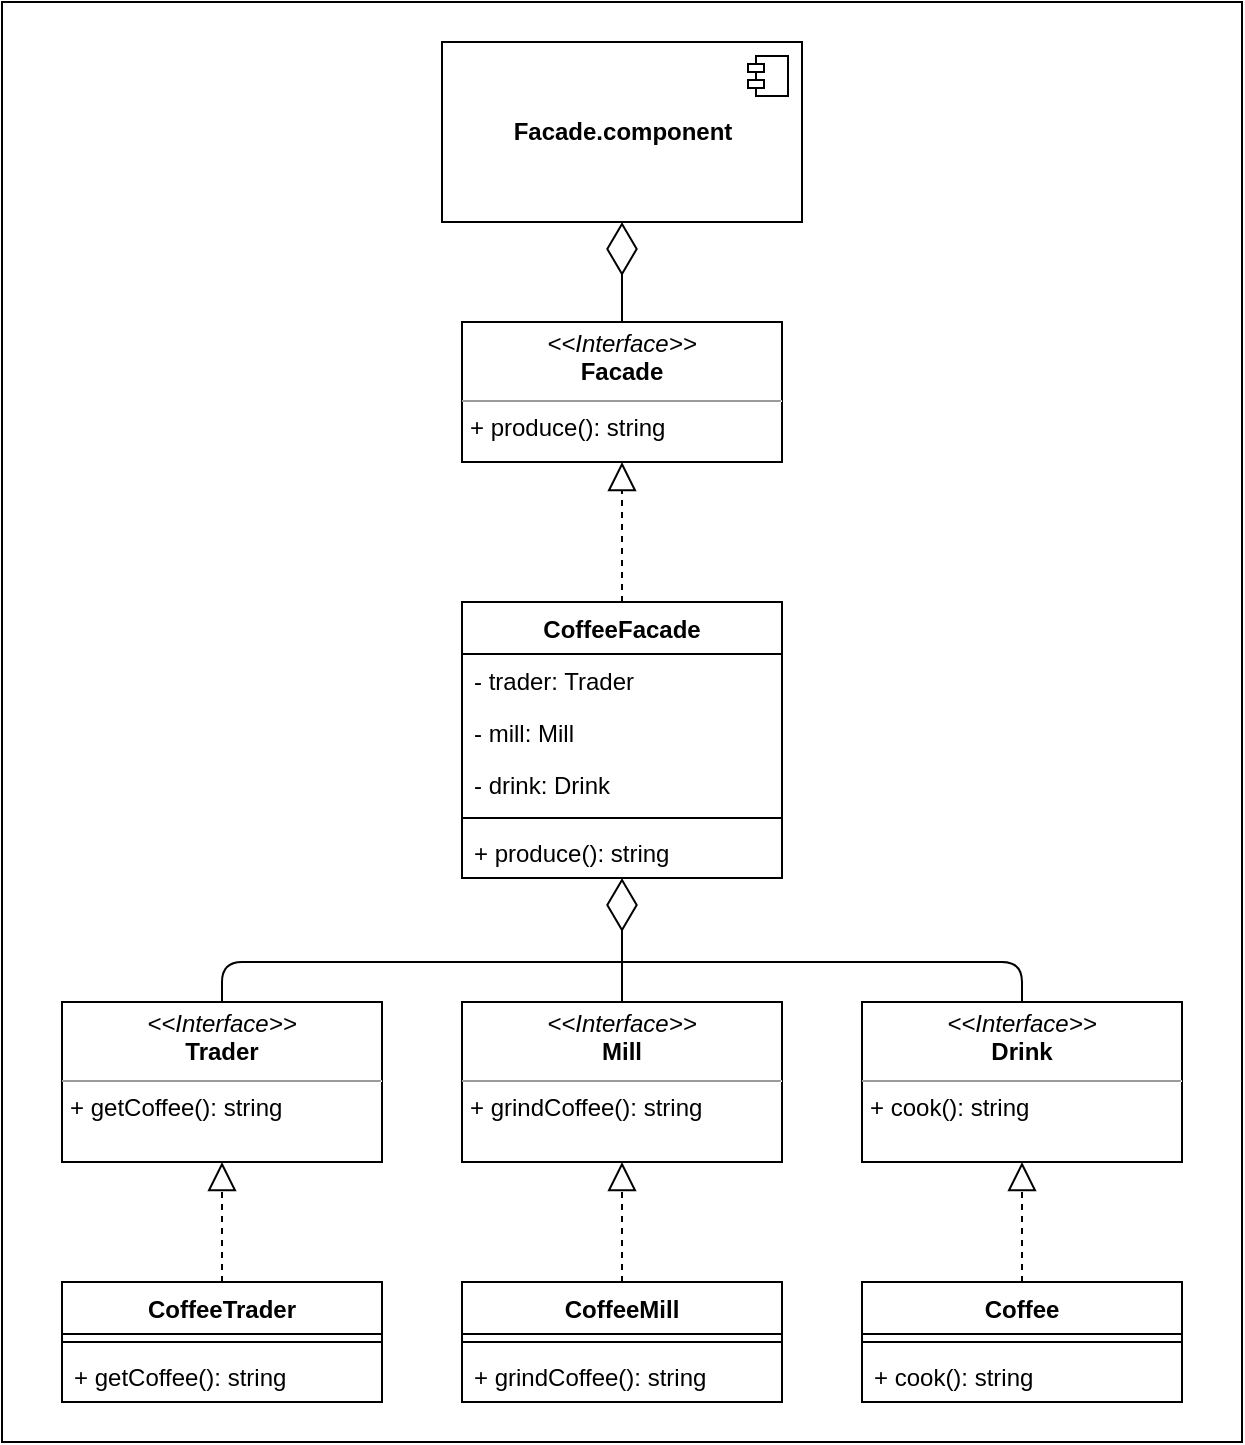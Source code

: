 <mxfile version="13.10.0" type="device"><diagram id="tI8BKjKaUN97FeS850yl" name="Page-1"><mxGraphModel dx="1441" dy="807" grid="1" gridSize="10" guides="1" tooltips="1" connect="1" arrows="1" fold="1" page="1" pageScale="1" pageWidth="827" pageHeight="1169" math="0" shadow="0"><root><mxCell id="0"/><mxCell id="1" parent="0"/><mxCell id="l2gwleiO3OxRZE5Enl67-31" value="" style="rounded=0;whiteSpace=wrap;html=1;" vertex="1" parent="1"><mxGeometry x="50" width="620" height="720" as="geometry"/></mxCell><mxCell id="l2gwleiO3OxRZE5Enl67-1" value="&lt;p style=&quot;margin: 0px ; margin-top: 4px ; text-align: center&quot;&gt;&lt;i&gt;&amp;lt;&amp;lt;Interface&amp;gt;&amp;gt;&lt;/i&gt;&lt;br&gt;&lt;b&gt;Facade&lt;/b&gt;&lt;/p&gt;&lt;hr size=&quot;1&quot;&gt;&lt;p style=&quot;margin: 0px ; margin-left: 4px&quot;&gt;+ produce(): string&lt;/p&gt;" style="verticalAlign=top;align=left;overflow=fill;fontSize=12;fontFamily=Helvetica;html=1;" vertex="1" parent="1"><mxGeometry x="280" y="160" width="160" height="70" as="geometry"/></mxCell><mxCell id="l2gwleiO3OxRZE5Enl67-2" value="CoffeeFacade" style="swimlane;fontStyle=1;align=center;verticalAlign=top;childLayout=stackLayout;horizontal=1;startSize=26;horizontalStack=0;resizeParent=1;resizeParentMax=0;resizeLast=0;collapsible=1;marginBottom=0;" vertex="1" parent="1"><mxGeometry x="280" y="300" width="160" height="138" as="geometry"/></mxCell><mxCell id="l2gwleiO3OxRZE5Enl67-3" value="- trader: Trader" style="text;strokeColor=none;fillColor=none;align=left;verticalAlign=top;spacingLeft=4;spacingRight=4;overflow=hidden;rotatable=0;points=[[0,0.5],[1,0.5]];portConstraint=eastwest;" vertex="1" parent="l2gwleiO3OxRZE5Enl67-2"><mxGeometry y="26" width="160" height="26" as="geometry"/></mxCell><mxCell id="l2gwleiO3OxRZE5Enl67-6" value="- mill: Mill" style="text;strokeColor=none;fillColor=none;align=left;verticalAlign=top;spacingLeft=4;spacingRight=4;overflow=hidden;rotatable=0;points=[[0,0.5],[1,0.5]];portConstraint=eastwest;" vertex="1" parent="l2gwleiO3OxRZE5Enl67-2"><mxGeometry y="52" width="160" height="26" as="geometry"/></mxCell><mxCell id="l2gwleiO3OxRZE5Enl67-7" value="- drink: Drink" style="text;strokeColor=none;fillColor=none;align=left;verticalAlign=top;spacingLeft=4;spacingRight=4;overflow=hidden;rotatable=0;points=[[0,0.5],[1,0.5]];portConstraint=eastwest;" vertex="1" parent="l2gwleiO3OxRZE5Enl67-2"><mxGeometry y="78" width="160" height="26" as="geometry"/></mxCell><mxCell id="l2gwleiO3OxRZE5Enl67-4" value="" style="line;strokeWidth=1;fillColor=none;align=left;verticalAlign=middle;spacingTop=-1;spacingLeft=3;spacingRight=3;rotatable=0;labelPosition=right;points=[];portConstraint=eastwest;" vertex="1" parent="l2gwleiO3OxRZE5Enl67-2"><mxGeometry y="104" width="160" height="8" as="geometry"/></mxCell><mxCell id="l2gwleiO3OxRZE5Enl67-5" value="+ produce(): string" style="text;strokeColor=none;fillColor=none;align=left;verticalAlign=top;spacingLeft=4;spacingRight=4;overflow=hidden;rotatable=0;points=[[0,0.5],[1,0.5]];portConstraint=eastwest;" vertex="1" parent="l2gwleiO3OxRZE5Enl67-2"><mxGeometry y="112" width="160" height="26" as="geometry"/></mxCell><mxCell id="l2gwleiO3OxRZE5Enl67-8" value="" style="endArrow=block;dashed=1;endFill=0;endSize=12;html=1;entryX=0.5;entryY=1;entryDx=0;entryDy=0;exitX=0.5;exitY=0;exitDx=0;exitDy=0;" edge="1" parent="1" source="l2gwleiO3OxRZE5Enl67-2" target="l2gwleiO3OxRZE5Enl67-1"><mxGeometry width="160" relative="1" as="geometry"><mxPoint x="370" y="580" as="sourcePoint"/><mxPoint x="530" y="580" as="targetPoint"/></mxGeometry></mxCell><mxCell id="l2gwleiO3OxRZE5Enl67-9" value="&lt;p style=&quot;margin: 0px ; margin-top: 4px ; text-align: center&quot;&gt;&lt;i&gt;&amp;lt;&amp;lt;Interface&amp;gt;&amp;gt;&lt;/i&gt;&lt;br&gt;&lt;b&gt;Trader&lt;/b&gt;&lt;/p&gt;&lt;hr size=&quot;1&quot;&gt;&lt;p style=&quot;margin: 0px ; margin-left: 4px&quot;&gt;+ getCoffee(): string&lt;/p&gt;" style="verticalAlign=top;align=left;overflow=fill;fontSize=12;fontFamily=Helvetica;html=1;" vertex="1" parent="1"><mxGeometry x="80" y="500" width="160" height="80" as="geometry"/></mxCell><mxCell id="l2gwleiO3OxRZE5Enl67-10" value="&lt;p style=&quot;margin: 0px ; margin-top: 4px ; text-align: center&quot;&gt;&lt;i&gt;&amp;lt;&amp;lt;Interface&amp;gt;&amp;gt;&lt;/i&gt;&lt;br&gt;&lt;b&gt;Mill&lt;/b&gt;&lt;/p&gt;&lt;hr size=&quot;1&quot;&gt;&lt;p style=&quot;margin: 0px ; margin-left: 4px&quot;&gt;+ grindCoffee(): string&lt;/p&gt;" style="verticalAlign=top;align=left;overflow=fill;fontSize=12;fontFamily=Helvetica;html=1;" vertex="1" parent="1"><mxGeometry x="280" y="500" width="160" height="80" as="geometry"/></mxCell><mxCell id="l2gwleiO3OxRZE5Enl67-11" value="&lt;p style=&quot;margin: 0px ; margin-top: 4px ; text-align: center&quot;&gt;&lt;i&gt;&amp;lt;&amp;lt;Interface&amp;gt;&amp;gt;&lt;/i&gt;&lt;br&gt;&lt;b&gt;Drink&lt;/b&gt;&lt;/p&gt;&lt;hr size=&quot;1&quot;&gt;&lt;p style=&quot;margin: 0px ; margin-left: 4px&quot;&gt;+ cook(): string&lt;/p&gt;" style="verticalAlign=top;align=left;overflow=fill;fontSize=12;fontFamily=Helvetica;html=1;" vertex="1" parent="1"><mxGeometry x="480" y="500" width="160" height="80" as="geometry"/></mxCell><mxCell id="l2gwleiO3OxRZE5Enl67-13" value="" style="endArrow=diamondThin;endFill=0;endSize=24;html=1;entryX=0.5;entryY=1;entryDx=0;entryDy=0;entryPerimeter=0;exitX=0.5;exitY=0;exitDx=0;exitDy=0;" edge="1" parent="1" source="l2gwleiO3OxRZE5Enl67-10" target="l2gwleiO3OxRZE5Enl67-5"><mxGeometry width="160" relative="1" as="geometry"><mxPoint x="280" y="660" as="sourcePoint"/><mxPoint x="440" y="660" as="targetPoint"/></mxGeometry></mxCell><mxCell id="l2gwleiO3OxRZE5Enl67-14" value="" style="endArrow=none;html=1;entryX=0.5;entryY=0;entryDx=0;entryDy=0;exitX=0.5;exitY=0;exitDx=0;exitDy=0;" edge="1" parent="1" source="l2gwleiO3OxRZE5Enl67-9" target="l2gwleiO3OxRZE5Enl67-11"><mxGeometry width="50" height="50" relative="1" as="geometry"><mxPoint x="80" y="480" as="sourcePoint"/><mxPoint x="130" y="430" as="targetPoint"/><Array as="points"><mxPoint x="160" y="480"/><mxPoint x="560" y="480"/></Array></mxGeometry></mxCell><mxCell id="l2gwleiO3OxRZE5Enl67-15" value="CoffeeTrader" style="swimlane;fontStyle=1;align=center;verticalAlign=top;childLayout=stackLayout;horizontal=1;startSize=26;horizontalStack=0;resizeParent=1;resizeParentMax=0;resizeLast=0;collapsible=1;marginBottom=0;" vertex="1" parent="1"><mxGeometry x="80" y="640" width="160" height="60" as="geometry"/></mxCell><mxCell id="l2gwleiO3OxRZE5Enl67-17" value="" style="line;strokeWidth=1;fillColor=none;align=left;verticalAlign=middle;spacingTop=-1;spacingLeft=3;spacingRight=3;rotatable=0;labelPosition=right;points=[];portConstraint=eastwest;" vertex="1" parent="l2gwleiO3OxRZE5Enl67-15"><mxGeometry y="26" width="160" height="8" as="geometry"/></mxCell><mxCell id="l2gwleiO3OxRZE5Enl67-18" value="+ getCoffee(): string" style="text;strokeColor=none;fillColor=none;align=left;verticalAlign=top;spacingLeft=4;spacingRight=4;overflow=hidden;rotatable=0;points=[[0,0.5],[1,0.5]];portConstraint=eastwest;" vertex="1" parent="l2gwleiO3OxRZE5Enl67-15"><mxGeometry y="34" width="160" height="26" as="geometry"/></mxCell><mxCell id="l2gwleiO3OxRZE5Enl67-19" value="CoffeeMill" style="swimlane;fontStyle=1;align=center;verticalAlign=top;childLayout=stackLayout;horizontal=1;startSize=26;horizontalStack=0;resizeParent=1;resizeParentMax=0;resizeLast=0;collapsible=1;marginBottom=0;" vertex="1" parent="1"><mxGeometry x="280" y="640" width="160" height="60" as="geometry"/></mxCell><mxCell id="l2gwleiO3OxRZE5Enl67-20" value="" style="line;strokeWidth=1;fillColor=none;align=left;verticalAlign=middle;spacingTop=-1;spacingLeft=3;spacingRight=3;rotatable=0;labelPosition=right;points=[];portConstraint=eastwest;" vertex="1" parent="l2gwleiO3OxRZE5Enl67-19"><mxGeometry y="26" width="160" height="8" as="geometry"/></mxCell><mxCell id="l2gwleiO3OxRZE5Enl67-21" value="+ grindCoffee(): string" style="text;strokeColor=none;fillColor=none;align=left;verticalAlign=top;spacingLeft=4;spacingRight=4;overflow=hidden;rotatable=0;points=[[0,0.5],[1,0.5]];portConstraint=eastwest;" vertex="1" parent="l2gwleiO3OxRZE5Enl67-19"><mxGeometry y="34" width="160" height="26" as="geometry"/></mxCell><mxCell id="l2gwleiO3OxRZE5Enl67-22" value="Coffee" style="swimlane;fontStyle=1;align=center;verticalAlign=top;childLayout=stackLayout;horizontal=1;startSize=26;horizontalStack=0;resizeParent=1;resizeParentMax=0;resizeLast=0;collapsible=1;marginBottom=0;" vertex="1" parent="1"><mxGeometry x="480" y="640" width="160" height="60" as="geometry"/></mxCell><mxCell id="l2gwleiO3OxRZE5Enl67-23" value="" style="line;strokeWidth=1;fillColor=none;align=left;verticalAlign=middle;spacingTop=-1;spacingLeft=3;spacingRight=3;rotatable=0;labelPosition=right;points=[];portConstraint=eastwest;" vertex="1" parent="l2gwleiO3OxRZE5Enl67-22"><mxGeometry y="26" width="160" height="8" as="geometry"/></mxCell><mxCell id="l2gwleiO3OxRZE5Enl67-24" value="+ cook(): string" style="text;strokeColor=none;fillColor=none;align=left;verticalAlign=top;spacingLeft=4;spacingRight=4;overflow=hidden;rotatable=0;points=[[0,0.5],[1,0.5]];portConstraint=eastwest;" vertex="1" parent="l2gwleiO3OxRZE5Enl67-22"><mxGeometry y="34" width="160" height="26" as="geometry"/></mxCell><mxCell id="l2gwleiO3OxRZE5Enl67-25" value="" style="endArrow=block;dashed=1;endFill=0;endSize=12;html=1;entryX=0.5;entryY=1;entryDx=0;entryDy=0;exitX=0.5;exitY=0;exitDx=0;exitDy=0;" edge="1" parent="1" source="l2gwleiO3OxRZE5Enl67-15" target="l2gwleiO3OxRZE5Enl67-9"><mxGeometry width="160" relative="1" as="geometry"><mxPoint x="190" y="820" as="sourcePoint"/><mxPoint x="350" y="820" as="targetPoint"/></mxGeometry></mxCell><mxCell id="l2gwleiO3OxRZE5Enl67-26" value="" style="endArrow=block;dashed=1;endFill=0;endSize=12;html=1;entryX=0.5;entryY=1;entryDx=0;entryDy=0;exitX=0.5;exitY=0;exitDx=0;exitDy=0;" edge="1" parent="1" source="l2gwleiO3OxRZE5Enl67-19" target="l2gwleiO3OxRZE5Enl67-10"><mxGeometry width="160" relative="1" as="geometry"><mxPoint x="400" y="630" as="sourcePoint"/><mxPoint x="520" y="780" as="targetPoint"/></mxGeometry></mxCell><mxCell id="l2gwleiO3OxRZE5Enl67-27" value="" style="endArrow=block;dashed=1;endFill=0;endSize=12;html=1;entryX=0.5;entryY=1;entryDx=0;entryDy=0;exitX=0.5;exitY=0;exitDx=0;exitDy=0;" edge="1" parent="1" source="l2gwleiO3OxRZE5Enl67-22" target="l2gwleiO3OxRZE5Enl67-11"><mxGeometry width="160" relative="1" as="geometry"><mxPoint x="510" y="790" as="sourcePoint"/><mxPoint x="670" y="790" as="targetPoint"/></mxGeometry></mxCell><mxCell id="l2gwleiO3OxRZE5Enl67-28" value="Facade.component" style="html=1;dropTarget=0;fontStyle=1" vertex="1" parent="1"><mxGeometry x="270" y="20" width="180" height="90" as="geometry"/></mxCell><mxCell id="l2gwleiO3OxRZE5Enl67-29" value="" style="shape=module;jettyWidth=8;jettyHeight=4;" vertex="1" parent="l2gwleiO3OxRZE5Enl67-28"><mxGeometry x="1" width="20" height="20" relative="1" as="geometry"><mxPoint x="-27" y="7" as="offset"/></mxGeometry></mxCell><mxCell id="l2gwleiO3OxRZE5Enl67-30" value="" style="endArrow=diamondThin;endFill=0;endSize=24;html=1;entryX=0.5;entryY=1;entryDx=0;entryDy=0;exitX=0.5;exitY=0;exitDx=0;exitDy=0;" edge="1" parent="1" source="l2gwleiO3OxRZE5Enl67-1" target="l2gwleiO3OxRZE5Enl67-28"><mxGeometry width="160" relative="1" as="geometry"><mxPoint x="170" y="170" as="sourcePoint"/><mxPoint x="330" y="170" as="targetPoint"/></mxGeometry></mxCell></root></mxGraphModel></diagram></mxfile>